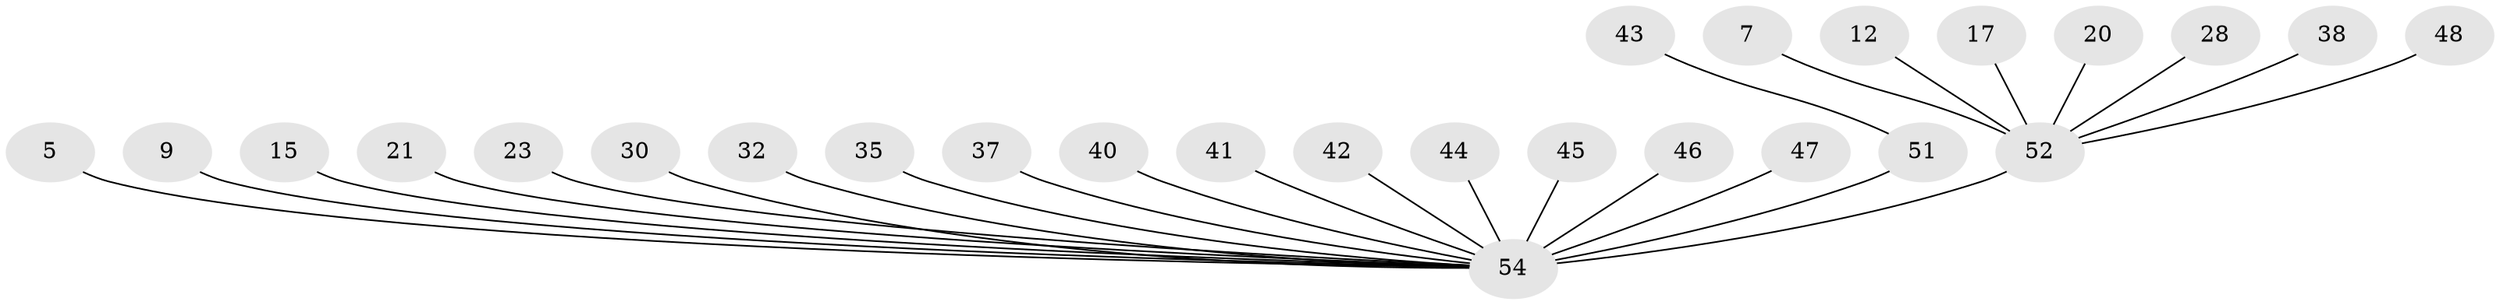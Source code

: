 // original degree distribution, {9: 0.018518518518518517, 1: 0.5370370370370371, 5: 0.05555555555555555, 8: 0.037037037037037035, 13: 0.018518518518518517, 2: 0.18518518518518517, 4: 0.07407407407407407, 3: 0.07407407407407407}
// Generated by graph-tools (version 1.1) at 2025/48/03/09/25 04:48:41]
// undirected, 27 vertices, 26 edges
graph export_dot {
graph [start="1"]
  node [color=gray90,style=filled];
  5;
  7;
  9;
  12;
  15;
  17;
  20;
  21;
  23;
  28;
  30;
  32;
  35;
  37;
  38;
  40;
  41;
  42;
  43;
  44;
  45;
  46;
  47;
  48 [super="+13"];
  51 [super="+25+18+39"];
  52 [super="+26+50+6"];
  54 [super="+14+22+31+49+53+2"];
  5 -- 54;
  7 -- 52;
  9 -- 54;
  12 -- 52 [weight=2];
  15 -- 54;
  17 -- 52;
  20 -- 52 [weight=2];
  21 -- 54;
  23 -- 54;
  28 -- 52;
  30 -- 54;
  32 -- 54;
  35 -- 54;
  37 -- 54;
  38 -- 52;
  40 -- 54;
  41 -- 54;
  42 -- 54;
  43 -- 51;
  44 -- 54;
  45 -- 54;
  46 -- 54;
  47 -- 54;
  48 -- 52;
  51 -- 54 [weight=2];
  52 -- 54 [weight=8];
}
